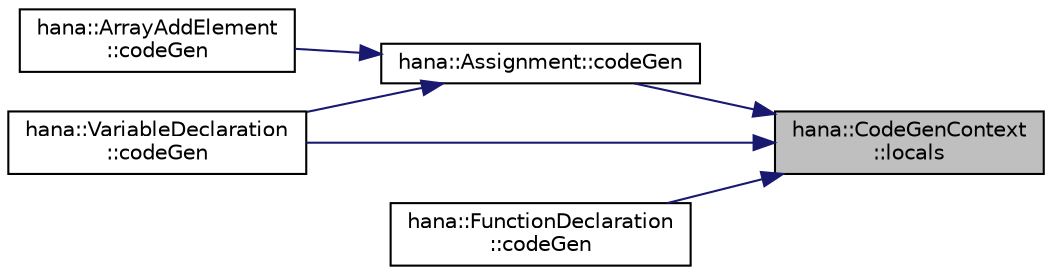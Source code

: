 digraph "hana::CodeGenContext::locals"
{
 // LATEX_PDF_SIZE
  edge [fontname="Helvetica",fontsize="10",labelfontname="Helvetica",labelfontsize="10"];
  node [fontname="Helvetica",fontsize="10",shape=record];
  rankdir="RL";
  Node1 [label="hana::CodeGenContext\l::locals",height=0.2,width=0.4,color="black", fillcolor="grey75", style="filled", fontcolor="black",tooltip=" "];
  Node1 -> Node2 [dir="back",color="midnightblue",fontsize="10",style="solid",fontname="Helvetica"];
  Node2 [label="hana::Assignment::codeGen",height=0.2,width=0.4,color="black", fillcolor="white", style="filled",URL="$classhana_1_1_assignment.html#a7ca1146fce1627db3e478aad2d2c550b",tooltip=" "];
  Node2 -> Node3 [dir="back",color="midnightblue",fontsize="10",style="solid",fontname="Helvetica"];
  Node3 [label="hana::ArrayAddElement\l::codeGen",height=0.2,width=0.4,color="black", fillcolor="white", style="filled",URL="$classhana_1_1_array_add_element.html#a4eba5179ee3305149d762c0d9a1d11ba",tooltip=" "];
  Node2 -> Node4 [dir="back",color="midnightblue",fontsize="10",style="solid",fontname="Helvetica"];
  Node4 [label="hana::VariableDeclaration\l::codeGen",height=0.2,width=0.4,color="black", fillcolor="white", style="filled",URL="$classhana_1_1_variable_declaration.html#a95bd09f94dadb5739a603fbf1051395d",tooltip=" "];
  Node1 -> Node4 [dir="back",color="midnightblue",fontsize="10",style="solid",fontname="Helvetica"];
  Node1 -> Node5 [dir="back",color="midnightblue",fontsize="10",style="solid",fontname="Helvetica"];
  Node5 [label="hana::FunctionDeclaration\l::codeGen",height=0.2,width=0.4,color="black", fillcolor="white", style="filled",URL="$classhana_1_1_function_declaration.html#a341ed4c60e3f1045f6b32be6b3702533",tooltip=" "];
}
